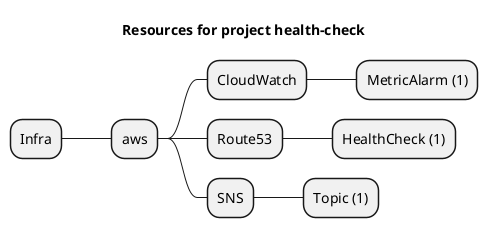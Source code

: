 @startmindmap
title Resources for project health-check
skinparam monochrome true
+ Infra
++ aws
+++ CloudWatch
++++ MetricAlarm (1)
+++ Route53
++++ HealthCheck (1)
+++ SNS
++++ Topic (1)
@endmindmap